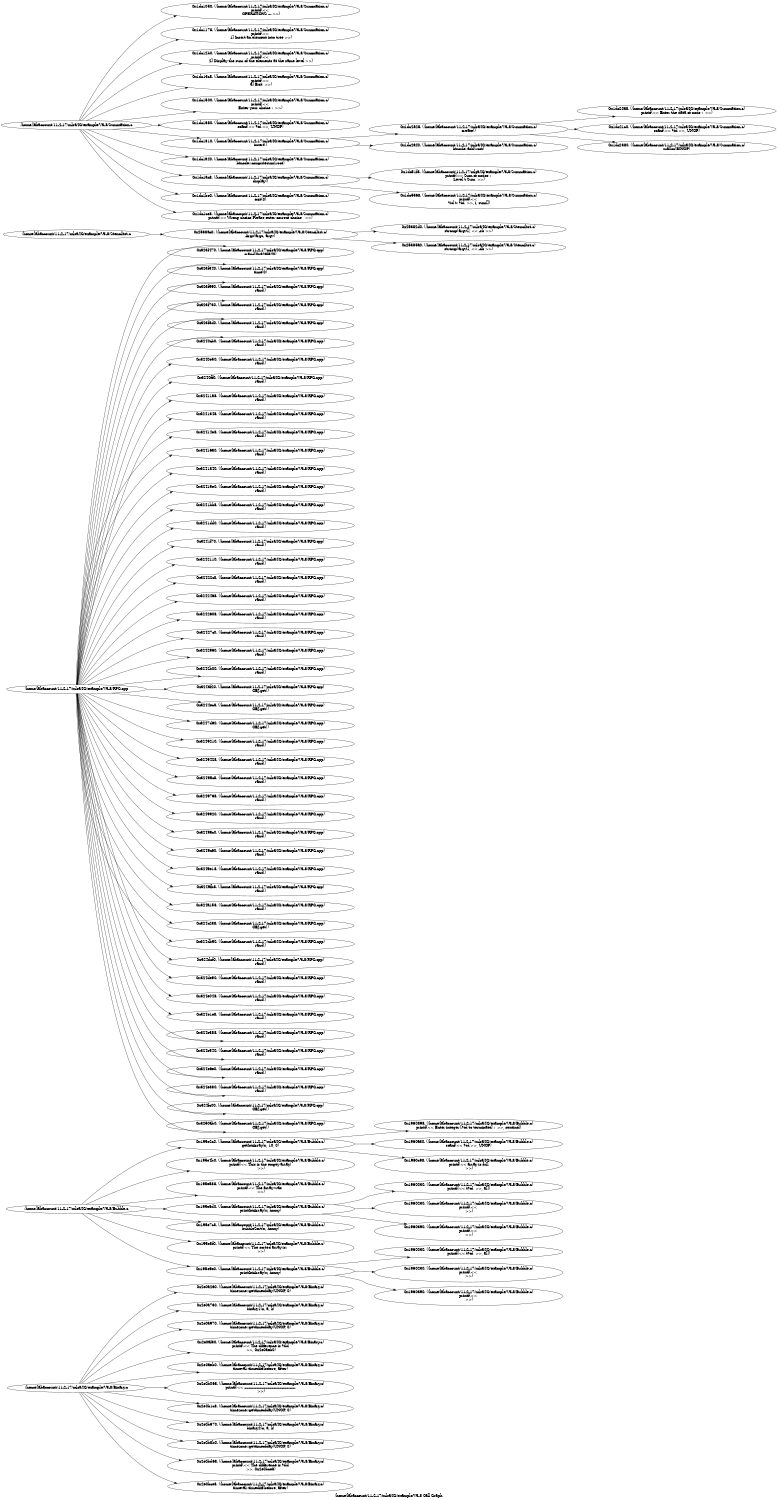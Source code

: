 digraph "/home/labaccount/11-2-17/mlsa/IG/example/V3-8 Call Graph" {
	graph [dpi=300
		rankdir=LR
		size="7.5, 10"
		label="/home/labaccount/11-2-17/mlsa/IG/example/V3-8 Call Graph"
	];

	Node0x886342828 [shape=oval, label="/home/labaccount/11-2-17/mlsa/IG/example/V3-8/Binary.c"];
	Node0x572490765 [shape=oval, label="/home/labaccount/11-2-17/mlsa/IG/example/V3-8/Bubble.c"];
	Node0x180026118 [shape=oval, label="/home/labaccount/11-2-17/mlsa/IG/example/V3-8/RPG.cpp"];
	Node0x729836725 [shape=oval, label="/home/labaccount/11-2-17/mlsa/IG/example/V3-8/Stenciltst.c"];
	Node0x477287130 [shape=oval, label="/home/labaccount/11-2-17/mlsa/IG/example/V3-8/Summation.c"];
	Node0x975327428 [shape=oval, label="0x2e0a260. (/home/labaccount/11-2-17/mlsa/IG/example/V3-8/Binary.c)\ntimezone::gettimeofday(UNOP, 0)"];
	Node0x886342828 -> Node0x975327428;
	Node0x180806415 [shape=oval, label="0x2e0a730. (/home/labaccount/11-2-17/mlsa/IG/example/V3-8/Binary.c)\nbinary1(n, a, k)"];
	Node0x886342828 -> Node0x180806415;
	Node0x849752967 [shape=oval, label="0x2e0a970. (/home/labaccount/11-2-17/mlsa/IG/example/V3-8/Binary.c)\ntimezone::gettimeofday(UNOP, 0)"];
	Node0x886342828 -> Node0x849752967;
	Node0x688895166 [shape=oval, label="0x2e0af30. (/home/labaccount/11-2-17/mlsa/IG/example/V3-8/Binary.c)\nprintf(<< The difference is %ld\n >>, 0x2e0aeb0)"];
	Node0x886342828 -> Node0x688895166;
	Node0x264187918 [shape=oval, label="0x2e0aeb0. (/home/labaccount/11-2-17/mlsa/IG/example/V3-8/Binary.c)\ntimeval::timediff(before, after)"];
	Node0x886342828 -> Node0x264187918;
	Node0x213663148 [shape=oval, label="0x2e0b068. (/home/labaccount/11-2-17/mlsa/IG/example/V3-8/Binary.c)\nprintf(<< ---------------------------------------------\n >>)"];
	Node0x886342828 -> Node0x213663148;
	Node0x627043343 [shape=oval, label="0x2e0b1c8. (/home/labaccount/11-2-17/mlsa/IG/example/V3-8/Binary.c)\ntimezone::gettimeofday(UNOP, 0)"];
	Node0x886342828 -> Node0x627043343;
	Node0x365158034 [shape=oval, label="0x2e0b670. (/home/labaccount/11-2-17/mlsa/IG/example/V3-8/Binary.c)\nbinary2(n, a, k)"];
	Node0x886342828 -> Node0x365158034;
	Node0x409657918 [shape=oval, label="0x2e0b8b0. (/home/labaccount/11-2-17/mlsa/IG/example/V3-8/Binary.c)\ntimezone::gettimeofday(UNOP, 0)"];
	Node0x886342828 -> Node0x409657918;
	Node0x891185696 [shape=oval, label="0x2e0bd68. (/home/labaccount/11-2-17/mlsa/IG/example/V3-8/Binary.c)\nprintf(<< The difference is %ld\n >>, 0x2e0bce8)"];
	Node0x886342828 -> Node0x891185696;
	Node0x611530506 [shape=oval, label="0x2e0bce8. (/home/labaccount/11-2-17/mlsa/IG/example/V3-8/Binary.c)\ntimeval::timediff(before, after)"];
	Node0x886342828 -> Node0x611530506;
	Node0x791292641 [shape=oval, label="0x195e2c0. (/home/labaccount/11-2-17/mlsa/IG/example/V3-8/Bubble.c)\ngetIntArray(x, 10, 0)"];
	Node0x572490765 -> Node0x791292641;
	Node0x210100049 [shape=oval, label="0x195e4b0. (/home/labaccount/11-2-17/mlsa/IG/example/V3-8/Bubble.c)\nprintf(<< This is the empty array!\n >>)"];
	Node0x572490765 -> Node0x210100049;
	Node0x463485196 [shape=oval, label="0x195e588. (/home/labaccount/11-2-17/mlsa/IG/example/V3-8/Bubble.c)\nprintf(<< The array was: \n >>)"];
	Node0x572490765 -> Node0x463485196;
	Node0x723968628 [shape=oval, label="0x195e6d0. (/home/labaccount/11-2-17/mlsa/IG/example/V3-8/Bubble.c)\nprintIntArray(x, hmny)"];
	Node0x572490765 -> Node0x723968628;
	Node0x699427831 [shape=oval, label="0x195e7c8. (/home/labaccount/11-2-17/mlsa/IG/example/V3-8/Bubble.c)\nbubbleSort(x, hmny)"];
	Node0x572490765 -> Node0x699427831;
	Node0x844698026 [shape=oval, label="0x195e8f0. (/home/labaccount/11-2-17/mlsa/IG/example/V3-8/Bubble.c)\nprintf(<< The sorted array is: \n >>)"];
	Node0x572490765 -> Node0x844698026;
	Node0x781969906 [shape=oval, label="0x195e9e0. (/home/labaccount/11-2-17/mlsa/IG/example/V3-8/Bubble.c)\nprintIntArray(x, hmny)"];
	Node0x572490765 -> Node0x781969906;
	Node0x346238702 [shape=oval, label="0x323f470. (/home/labaccount/11-2-17/mlsa/IG/example/V3-8/RPG.cpp)\nsrand(0x323f340)"];
	Node0x180026118 -> Node0x346238702;
	Node0x741486457 [shape=oval, label="0x323f340. (/home/labaccount/11-2-17/mlsa/IG/example/V3-8/RPG.cpp)\ntime(0)"];
	Node0x180026118 -> Node0x741486457;
	Node0x746575492 [shape=oval, label="0x323f590. (/home/labaccount/11-2-17/mlsa/IG/example/V3-8/RPG.cpp)\nrand()"];
	Node0x180026118 -> Node0x746575492;
	Node0x775678914 [shape=oval, label="0x323f730. (/home/labaccount/11-2-17/mlsa/IG/example/V3-8/RPG.cpp)\nrand()"];
	Node0x180026118 -> Node0x775678914;
	Node0x427526259 [shape=oval, label="0x323f8d0. (/home/labaccount/11-2-17/mlsa/IG/example/V3-8/RPG.cpp)\nrand()"];
	Node0x180026118 -> Node0x427526259;
	Node0x773429343 [shape=oval, label="0x3240cb0. (/home/labaccount/11-2-17/mlsa/IG/example/V3-8/RPG.cpp)\nrand()"];
	Node0x180026118 -> Node0x773429343;
	Node0x495808191 [shape=oval, label="0x3240e50. (/home/labaccount/11-2-17/mlsa/IG/example/V3-8/RPG.cpp)\nrand()"];
	Node0x180026118 -> Node0x495808191;
	Node0x791833497 [shape=oval, label="0x3240ff0. (/home/labaccount/11-2-17/mlsa/IG/example/V3-8/RPG.cpp)\nrand()"];
	Node0x180026118 -> Node0x791833497;
	Node0x183468070 [shape=oval, label="0x32411a8. (/home/labaccount/11-2-17/mlsa/IG/example/V3-8/RPG.cpp)\nrand()"];
	Node0x180026118 -> Node0x183468070;
	Node0x189309543 [shape=oval, label="0x3241348. (/home/labaccount/11-2-17/mlsa/IG/example/V3-8/RPG.cpp)\nrand()"];
	Node0x180026118 -> Node0x189309543;
	Node0x116996127 [shape=oval, label="0x32414e8. (/home/labaccount/11-2-17/mlsa/IG/example/V3-8/RPG.cpp)\nrand()"];
	Node0x180026118 -> Node0x116996127;
	Node0x485079997 [shape=oval, label="0x32416a0. (/home/labaccount/11-2-17/mlsa/IG/example/V3-8/RPG.cpp)\nrand()"];
	Node0x180026118 -> Node0x485079997;
	Node0x813161045 [shape=oval, label="0x3241840. (/home/labaccount/11-2-17/mlsa/IG/example/V3-8/RPG.cpp)\nrand()"];
	Node0x180026118 -> Node0x813161045;
	Node0x776713941 [shape=oval, label="0x32419e0. (/home/labaccount/11-2-17/mlsa/IG/example/V3-8/RPG.cpp)\nrand()"];
	Node0x180026118 -> Node0x776713941;
	Node0x442685493 [shape=oval, label="0x3241bb8. (/home/labaccount/11-2-17/mlsa/IG/example/V3-8/RPG.cpp)\nrand()"];
	Node0x180026118 -> Node0x442685493;
	Node0x289550709 [shape=oval, label="0x3241dd0. (/home/labaccount/11-2-17/mlsa/IG/example/V3-8/RPG.cpp)\nrand()"];
	Node0x180026118 -> Node0x289550709;
	Node0x381489202 [shape=oval, label="0x3241f70. (/home/labaccount/11-2-17/mlsa/IG/example/V3-8/RPG.cpp)\nrand()"];
	Node0x180026118 -> Node0x381489202;
	Node0x464660347 [shape=oval, label="0x3242110. (/home/labaccount/11-2-17/mlsa/IG/example/V3-8/RPG.cpp)\nrand()"];
	Node0x180026118 -> Node0x464660347;
	Node0x679497817 [shape=oval, label="0x32422c8. (/home/labaccount/11-2-17/mlsa/IG/example/V3-8/RPG.cpp)\nrand()"];
	Node0x180026118 -> Node0x679497817;
	Node0x277177572 [shape=oval, label="0x3242468. (/home/labaccount/11-2-17/mlsa/IG/example/V3-8/RPG.cpp)\nrand()"];
	Node0x180026118 -> Node0x277177572;
	Node0x408998297 [shape=oval, label="0x3242608. (/home/labaccount/11-2-17/mlsa/IG/example/V3-8/RPG.cpp)\nrand()"];
	Node0x180026118 -> Node0x408998297;
	Node0x879002859 [shape=oval, label="0x32427c0. (/home/labaccount/11-2-17/mlsa/IG/example/V3-8/RPG.cpp)\nrand()"];
	Node0x180026118 -> Node0x879002859;
	Node0x147770338 [shape=oval, label="0x3242960. (/home/labaccount/11-2-17/mlsa/IG/example/V3-8/RPG.cpp)\nrand()"];
	Node0x180026118 -> Node0x147770338;
	Node0x865737664 [shape=oval, label="0x3242b00. (/home/labaccount/11-2-17/mlsa/IG/example/V3-8/RPG.cpp)\nrand()"];
	Node0x180026118 -> Node0x865737664;
	Node0x264977893 [shape=oval, label="0x3243f20. (/home/labaccount/11-2-17/mlsa/IG/example/V3-8/RPG.cpp)\nOBJ.get()"];
	Node0x180026118 -> Node0x264977893;
	Node0x558720710 [shape=oval, label="0x3244ec8. (/home/labaccount/11-2-17/mlsa/IG/example/V3-8/RPG.cpp)\nOBJ.get()"];
	Node0x180026118 -> Node0x558720710;
	Node0x485577123 [shape=oval, label="0x3247d60. (/home/labaccount/11-2-17/mlsa/IG/example/V3-8/RPG.cpp)\nOBJ.get()"];
	Node0x180026118 -> Node0x485577123;
	Node0x862995502 [shape=oval, label="0x3249210. (/home/labaccount/11-2-17/mlsa/IG/example/V3-8/RPG.cpp)\nrand()"];
	Node0x180026118 -> Node0x862995502;
	Node0x799178503 [shape=oval, label="0x3249428. (/home/labaccount/11-2-17/mlsa/IG/example/V3-8/RPG.cpp)\nrand()"];
	Node0x180026118 -> Node0x799178503;
	Node0x667204042 [shape=oval, label="0x32495c8. (/home/labaccount/11-2-17/mlsa/IG/example/V3-8/RPG.cpp)\nrand()"];
	Node0x180026118 -> Node0x667204042;
	Node0x982834927 [shape=oval, label="0x3249768. (/home/labaccount/11-2-17/mlsa/IG/example/V3-8/RPG.cpp)\nrand()"];
	Node0x180026118 -> Node0x982834927;
	Node0x217220563 [shape=oval, label="0x3249920. (/home/labaccount/11-2-17/mlsa/IG/example/V3-8/RPG.cpp)\nrand()"];
	Node0x180026118 -> Node0x217220563;
	Node0x815156046 [shape=oval, label="0x3249ac0. (/home/labaccount/11-2-17/mlsa/IG/example/V3-8/RPG.cpp)\nrand()"];
	Node0x180026118 -> Node0x815156046;
	Node0x361659958 [shape=oval, label="0x3249c60. (/home/labaccount/11-2-17/mlsa/IG/example/V3-8/RPG.cpp)\nrand()"];
	Node0x180026118 -> Node0x361659958;
	Node0x657194662 [shape=oval, label="0x3249e18. (/home/labaccount/11-2-17/mlsa/IG/example/V3-8/RPG.cpp)\nrand()"];
	Node0x180026118 -> Node0x657194662;
	Node0x507736039 [shape=oval, label="0x3249fb8. (/home/labaccount/11-2-17/mlsa/IG/example/V3-8/RPG.cpp)\nrand()"];
	Node0x180026118 -> Node0x507736039;
	Node0x127771061 [shape=oval, label="0x324a158. (/home/labaccount/11-2-17/mlsa/IG/example/V3-8/RPG.cpp)\nrand()"];
	Node0x180026118 -> Node0x127771061;
	Node0x399234999 [shape=oval, label="0x324c238. (/home/labaccount/11-2-17/mlsa/IG/example/V3-8/RPG.cpp)\nOBJ.get()"];
	Node0x180026118 -> Node0x399234999;
	Node0x390822511 [shape=oval, label="0x324db50. (/home/labaccount/11-2-17/mlsa/IG/example/V3-8/RPG.cpp)\nrand()"];
	Node0x180026118 -> Node0x390822511;
	Node0x277685068 [shape=oval, label="0x324dcf0. (/home/labaccount/11-2-17/mlsa/IG/example/V3-8/RPG.cpp)\nrand()"];
	Node0x180026118 -> Node0x277685068;
	Node0x329441790 [shape=oval, label="0x324de90. (/home/labaccount/11-2-17/mlsa/IG/example/V3-8/RPG.cpp)\nrand()"];
	Node0x180026118 -> Node0x329441790;
	Node0x697328817 [shape=oval, label="0x324e048. (/home/labaccount/11-2-17/mlsa/IG/example/V3-8/RPG.cpp)\nrand()"];
	Node0x180026118 -> Node0x697328817;
	Node0x333897780 [shape=oval, label="0x324e1e8. (/home/labaccount/11-2-17/mlsa/IG/example/V3-8/RPG.cpp)\nrand()"];
	Node0x180026118 -> Node0x333897780;
	Node0x512881125 [shape=oval, label="0x324e388. (/home/labaccount/11-2-17/mlsa/IG/example/V3-8/RPG.cpp)\nrand()"];
	Node0x180026118 -> Node0x512881125;
	Node0x265732278 [shape=oval, label="0x324e540. (/home/labaccount/11-2-17/mlsa/IG/example/V3-8/RPG.cpp)\nrand()"];
	Node0x180026118 -> Node0x265732278;
	Node0x832460283 [shape=oval, label="0x324e6e0. (/home/labaccount/11-2-17/mlsa/IG/example/V3-8/RPG.cpp)\nrand()"];
	Node0x180026118 -> Node0x832460283;
	Node0x650227624 [shape=oval, label="0x324e880. (/home/labaccount/11-2-17/mlsa/IG/example/V3-8/RPG.cpp)\nrand()"];
	Node0x180026118 -> Node0x650227624;
	Node0x272720639 [shape=oval, label="0x324fc00. (/home/labaccount/11-2-17/mlsa/IG/example/V3-8/RPG.cpp)\nOBJ.get()"];
	Node0x180026118 -> Node0x272720639;
	Node0x748153586 [shape=oval, label="0x3250ab0. (/home/labaccount/11-2-17/mlsa/IG/example/V3-8/RPG.cpp)\nOBJ.get()"];
	Node0x180026118 -> Node0x748153586;
	Node0x770630744 [shape=oval, label="0x2538ac0. (/home/labaccount/11-2-17/mlsa/IG/example/V3-8/Stenciltst.c)\nArgs(argc, argv)"];
	Node0x729836725 -> Node0x770630744;
	Node0x181144878 [shape=oval, label="0x1dc1050. (/home/labaccount/11-2-17/mlsa/IG/example/V3-8/Summation.c)\nprintf(<< \n OPERATIONS --- >>)"];
	Node0x477287130 -> Node0x181144878;
	Node0x240340965 [shape=oval, label="0x1dc1178. (/home/labaccount/11-2-17/mlsa/IG/example/V3-8/Summation.c)\nprintf(<< \n 1] Insert an element into tree >>)"];
	Node0x477287130 -> Node0x240340965;
	Node0x989884657 [shape=oval, label="0x1dc12b0. (/home/labaccount/11-2-17/mlsa/IG/example/V3-8/Summation.c)\nprintf(<< \n 2] Display the sum of the elements at the same level >>)"];
	Node0x477287130 -> Node0x989884657;
	Node0x515012105 [shape=oval, label="0x1dc13c8. (/home/labaccount/11-2-17/mlsa/IG/example/V3-8/Summation.c)\nprintf(<< \n 3] Exit  >>)"];
	Node0x477287130 -> Node0x515012105;
	Node0x893372832 [shape=oval, label="0x1dc1500. (/home/labaccount/11-2-17/mlsa/IG/example/V3-8/Summation.c)\nprintf(<< \nEnter your choice :  >>)"];
	Node0x477287130 -> Node0x893372832;
	Node0x656860230 [shape=oval, label="0x1dc1680. (/home/labaccount/11-2-17/mlsa/IG/example/V3-8/Summation.c)\nscanf(<< %d >>, UNOP)"];
	Node0x477287130 -> Node0x656860230;
	Node0x663777754 [shape=oval, label="0x1dc1810. (/home/labaccount/11-2-17/mlsa/IG/example/V3-8/Summation.c)\ninsert()"];
	Node0x477287130 -> Node0x663777754;
	Node0x258937034 [shape=oval, label="0x1dc1a40. (/home/labaccount/11-2-17/mlsa/IG/example/V3-8/Summation.c)\nbtnode::computesum(root)"];
	Node0x477287130 -> Node0x258937034;
	Node0x596136134 [shape=oval, label="0x1dc1ac8. (/home/labaccount/11-2-17/mlsa/IG/example/V3-8/Summation.c)\ndisplay()"];
	Node0x477287130 -> Node0x596136134;
	Node0x840712625 [shape=oval, label="0x1dc1be0. (/home/labaccount/11-2-17/mlsa/IG/example/V3-8/Summation.c)\nexit(0)"];
	Node0x477287130 -> Node0x840712625;
	Node0x995498180 [shape=oval, label="0x1dc1ce8. (/home/labaccount/11-2-17/mlsa/IG/example/V3-8/Summation.c)\nprintf(<< Wrong choice Please enter correct choice   >>)"];
	Node0x477287130 -> Node0x995498180;
	Node0x532039000 [shape=oval, label="0x1960898. (/home/labaccount/11-2-17/mlsa/IG/example/V3-8/Bubble.c)\nprintf(<< Enter integer [%d to terminate] :  >>, sentinel)"];
	Node0x791292641 -> Node0x532039000;
	Node0x464624584 [shape=oval, label="0x1960a30. (/home/labaccount/11-2-17/mlsa/IG/example/V3-8/Bubble.c)\nscanf(<< %d >>, UNOP)"];
	Node0x791292641 -> Node0x464624584;
	Node0x321315357 [shape=oval, label="0x1960c98. (/home/labaccount/11-2-17/mlsa/IG/example/V3-8/Bubble.c)\nprintf(<< array is full\n >>)"];
	Node0x791292641 -> Node0x321315357;
	Node0x289950833 [shape=oval, label="0x1960030. (/home/labaccount/11-2-17/mlsa/IG/example/V3-8/Bubble.c)\nprintf(<< \t%d  >>, a[])"];
	Node0x723968628 -> Node0x289950833;
	Node0x965229874 [shape=oval, label="0x1960230. (/home/labaccount/11-2-17/mlsa/IG/example/V3-8/Bubble.c)\nprintf(<< \n >>)"];
	Node0x723968628 -> Node0x965229874;
	Node0x745964664 [shape=oval, label="0x1960390. (/home/labaccount/11-2-17/mlsa/IG/example/V3-8/Bubble.c)\nprintf(<< \n >>)"];
	Node0x723968628 -> Node0x745964664;
	Node0x548434104 [shape=oval, label="0x1960030. (/home/labaccount/11-2-17/mlsa/IG/example/V3-8/Bubble.c)\nprintf(<< \t%d  >>, a[])"];
	Node0x781969906 -> Node0x548434104;
	Node0x560793540 [shape=oval, label="0x1960230. (/home/labaccount/11-2-17/mlsa/IG/example/V3-8/Bubble.c)\nprintf(<< \n >>)"];
	Node0x781969906 -> Node0x560793540;
	Node0x626896332 [shape=oval, label="0x1960390. (/home/labaccount/11-2-17/mlsa/IG/example/V3-8/Bubble.c)\nprintf(<< \n >>)"];
	Node0x781969906 -> Node0x626896332;
	Node0x190220729 [shape=oval, label="0x25382d0. (/home/labaccount/11-2-17/mlsa/IG/example/V3-8/Stenciltst.c)\nstrcmp(argv[], << -sb >>)"];
	Node0x770630744 -> Node0x190220729;
	Node0x909213207 [shape=oval, label="0x25385a0. (/home/labaccount/11-2-17/mlsa/IG/example/V3-8/Stenciltst.c)\nstrcmp(argv[], << -db >>)"];
	Node0x770630744 -> Node0x909213207;
	Node0x297671263 [shape=oval, label="0x1dc2828. (/home/labaccount/11-2-17/mlsa/IG/example/V3-8/Summation.c)\ncreate()"];
	Node0x663777754 -> Node0x297671263;
	Node0x901134565 [shape=oval, label="0x1dc2a40. (/home/labaccount/11-2-17/mlsa/IG/example/V3-8/Summation.c)\nbtnode::add(root)"];
	Node0x663777754 -> Node0x901134565;
	Node0x346498357 [shape=oval, label="0x1dc51f8. (/home/labaccount/11-2-17/mlsa/IG/example/V3-8/Summation.c)\nprintf(<< Sum of nodes : \n Level \t Sum  >>)"];
	Node0x596136134 -> Node0x346498357;
	Node0x659692670 [shape=oval, label="0x1dc5568. (/home/labaccount/11-2-17/mlsa/IG/example/V3-8/Summation.c)\nprintf(<< \n %d \t: %d  >>, i, sum[])"];
	Node0x596136134 -> Node0x659692670;
	Node0x953812719 [shape=oval, label="0x1dc20a8. (/home/labaccount/11-2-17/mlsa/IG/example/V3-8/Summation.c)\nprintf(<< Enter the data of node :  >>)"];
	Node0x297671263 -> Node0x953812719;
	Node0x948273715 [shape=oval, label="0x1dc21c0. (/home/labaccount/11-2-17/mlsa/IG/example/V3-8/Summation.c)\nscanf(<< %d >>, UNOP)"];
	Node0x297671263 -> Node0x948273715;
	Node0x542616365 [shape=oval, label="0x1dc2380. (/home/labaccount/11-2-17/mlsa/IG/example/V3-8/Summation.c)\nmalloc(BINOP)"];
	Node0x297671263 -> Node0x542616365;
}